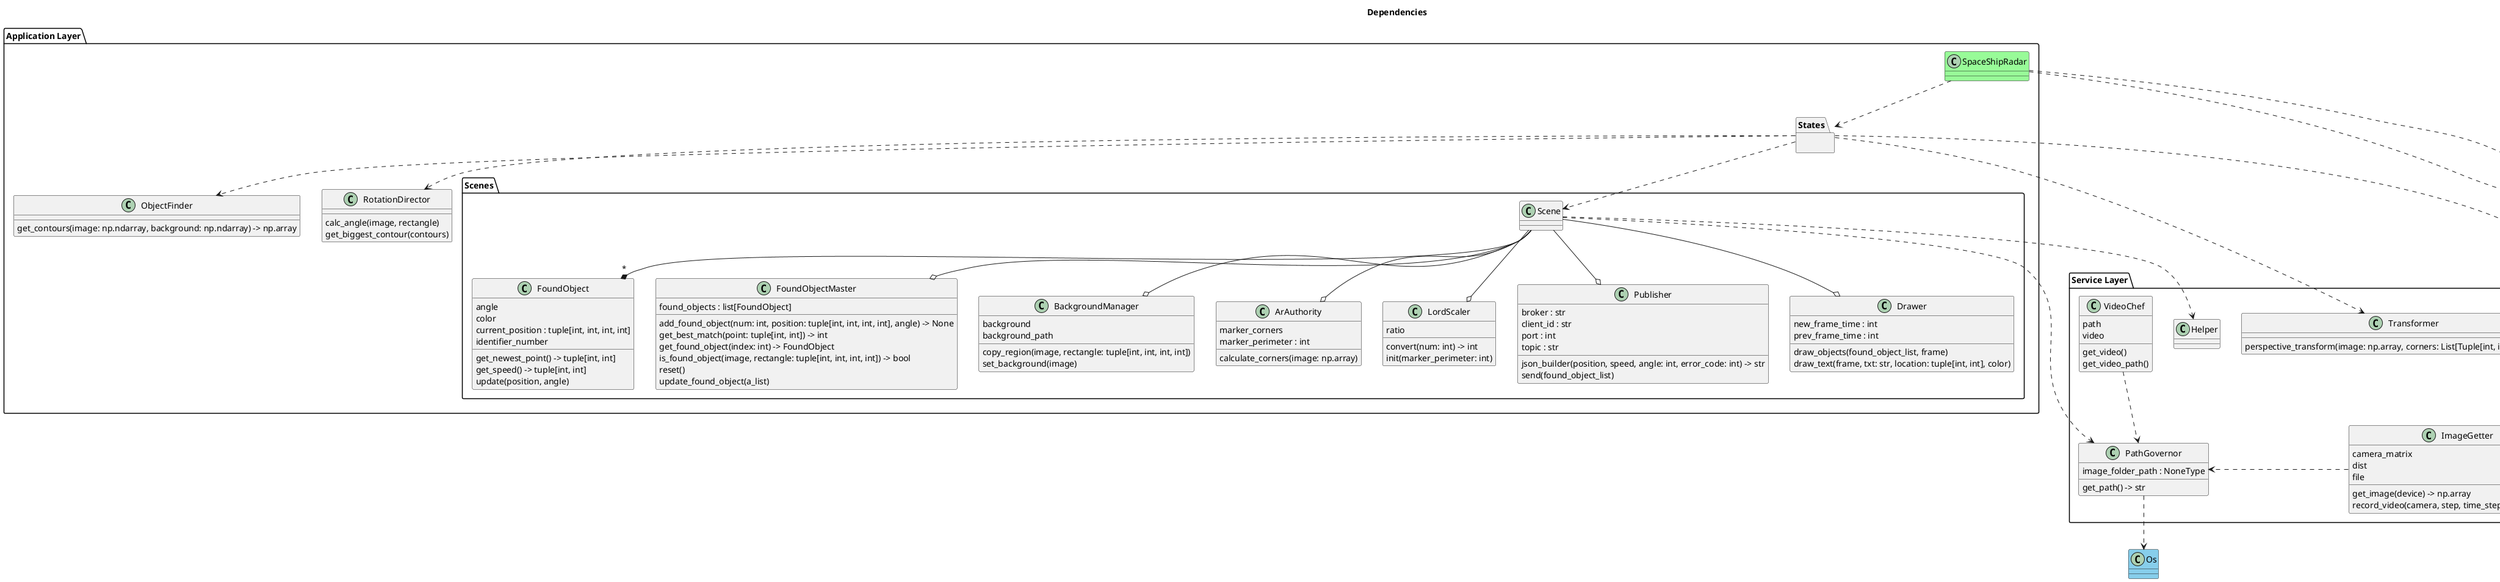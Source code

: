 @startuml swarch

title Dependencies

package "Application Layer" as AL {
    package States {}

    package Scenes {
        class "Scene" 

        class "FoundObject" {
            angle
            color
            current_position : tuple[int, int, int, int]
            identifier_number
            get_newest_point() -> tuple[int, int]
            get_speed() -> tuple[int, int]
            update(position, angle)
        }

        class "FoundObjectMaster" {
            found_objects : list[FoundObject]
            add_found_object(num: int, position: tuple[int, int, int, int], angle) -> None
            get_best_match(point: tuple[int, int]) -> int
            get_found_object(index: int) -> FoundObject
            is_found_object(image, rectangle: tuple[int, int, int, int]) -> bool
            reset()
            update_found_object(a_list)
        }

        class "BackgroundManager" {
            background
            background_path
            copy_region(image, rectangle: tuple[int, int, int, int])
            set_background(image)
        }

        class "ArAuthority" {
            marker_corners
            marker_perimeter : int
            calculate_corners(image: np.array)
        }

        class "LordScaler" {
            ratio
            convert(num: int) -> int
            init(marker_perimeter: int)
        }

        class "Publisher" {
            broker : str
            client_id : str
            port : int
            topic : str
            json_builder(position, speed, angle: int, error_code: int) -> str
            send(found_object_list)
        }

        class "Drawer" {
            new_frame_time : int
            prev_frame_time : int
            draw_objects(found_object_list, frame)
            draw_text(frame, txt: str, location: tuple[int, int], color)
        }
    }


    class "SpaceShipRadar" #PaleGreen

    class "RotationDirector" {
        calc_angle(image, rectangle)
        get_biggest_contour(contours)
    }

    class "ObjectFinder" {
        get_contours(image: np.ndarray, background: np.ndarray) -> np.array
    }

}

package "Service Layer" as SL {

    class Helper

    class "PathGovernor" {
        image_folder_path : NoneType
        get_path() -> str
    }

    class "ImageGetter" {
        camera_matrix
        dist
        file
        get_image(device) -> np.array
        record_video(camera, step, time_step, width, height)
    }

    class "Transformer" {
        perspective_transform(image: np.array, corners: List[Tuple[int, int]]) -> np.array
    }

    class "VideoChef" {
        path
        video
        get_video()
        get_video_path()
    }
}

class Os #SkyBlue
class "Robot" #pink
' class OpenCV #pink

' ImageGetter ..> OpenCV
ImageGetter .> Robot
ImageGetter .> PathGovernor

' ObjectFinder ..> OpenCV

PathGovernor ..> Os

' RotationDirector ..> OpenCV

Scene --o FoundObjectMaster
' Scene ..> OpenCV
Scene --* "*" FoundObject
Scene ..> Helper
Scene --o BackgroundManager
Scene ..> PathGovernor
Scene --o ArAuthority
Scene --o LordScaler
Scene --o Publisher
Scene --o Drawer

' Settings ..> OpenCV

' States ..> OpenCV
States .> ImageGetter
States ..> Scene
States .> Transformer
States ..> ObjectFinder
States ..> RotationDirector

' Transformer ..> OpenCV

' VideoChef ..> OpenCV
VideoChef ..> PathGovernor

' SpaceShipRadar ..> OpenCV
SpaceShipRadar ..> Robot
SpaceShipRadar ..> ImageGetter
SpaceShipRadar ..> States


note right of Robot
Class provided by Webots
end note

@enduml